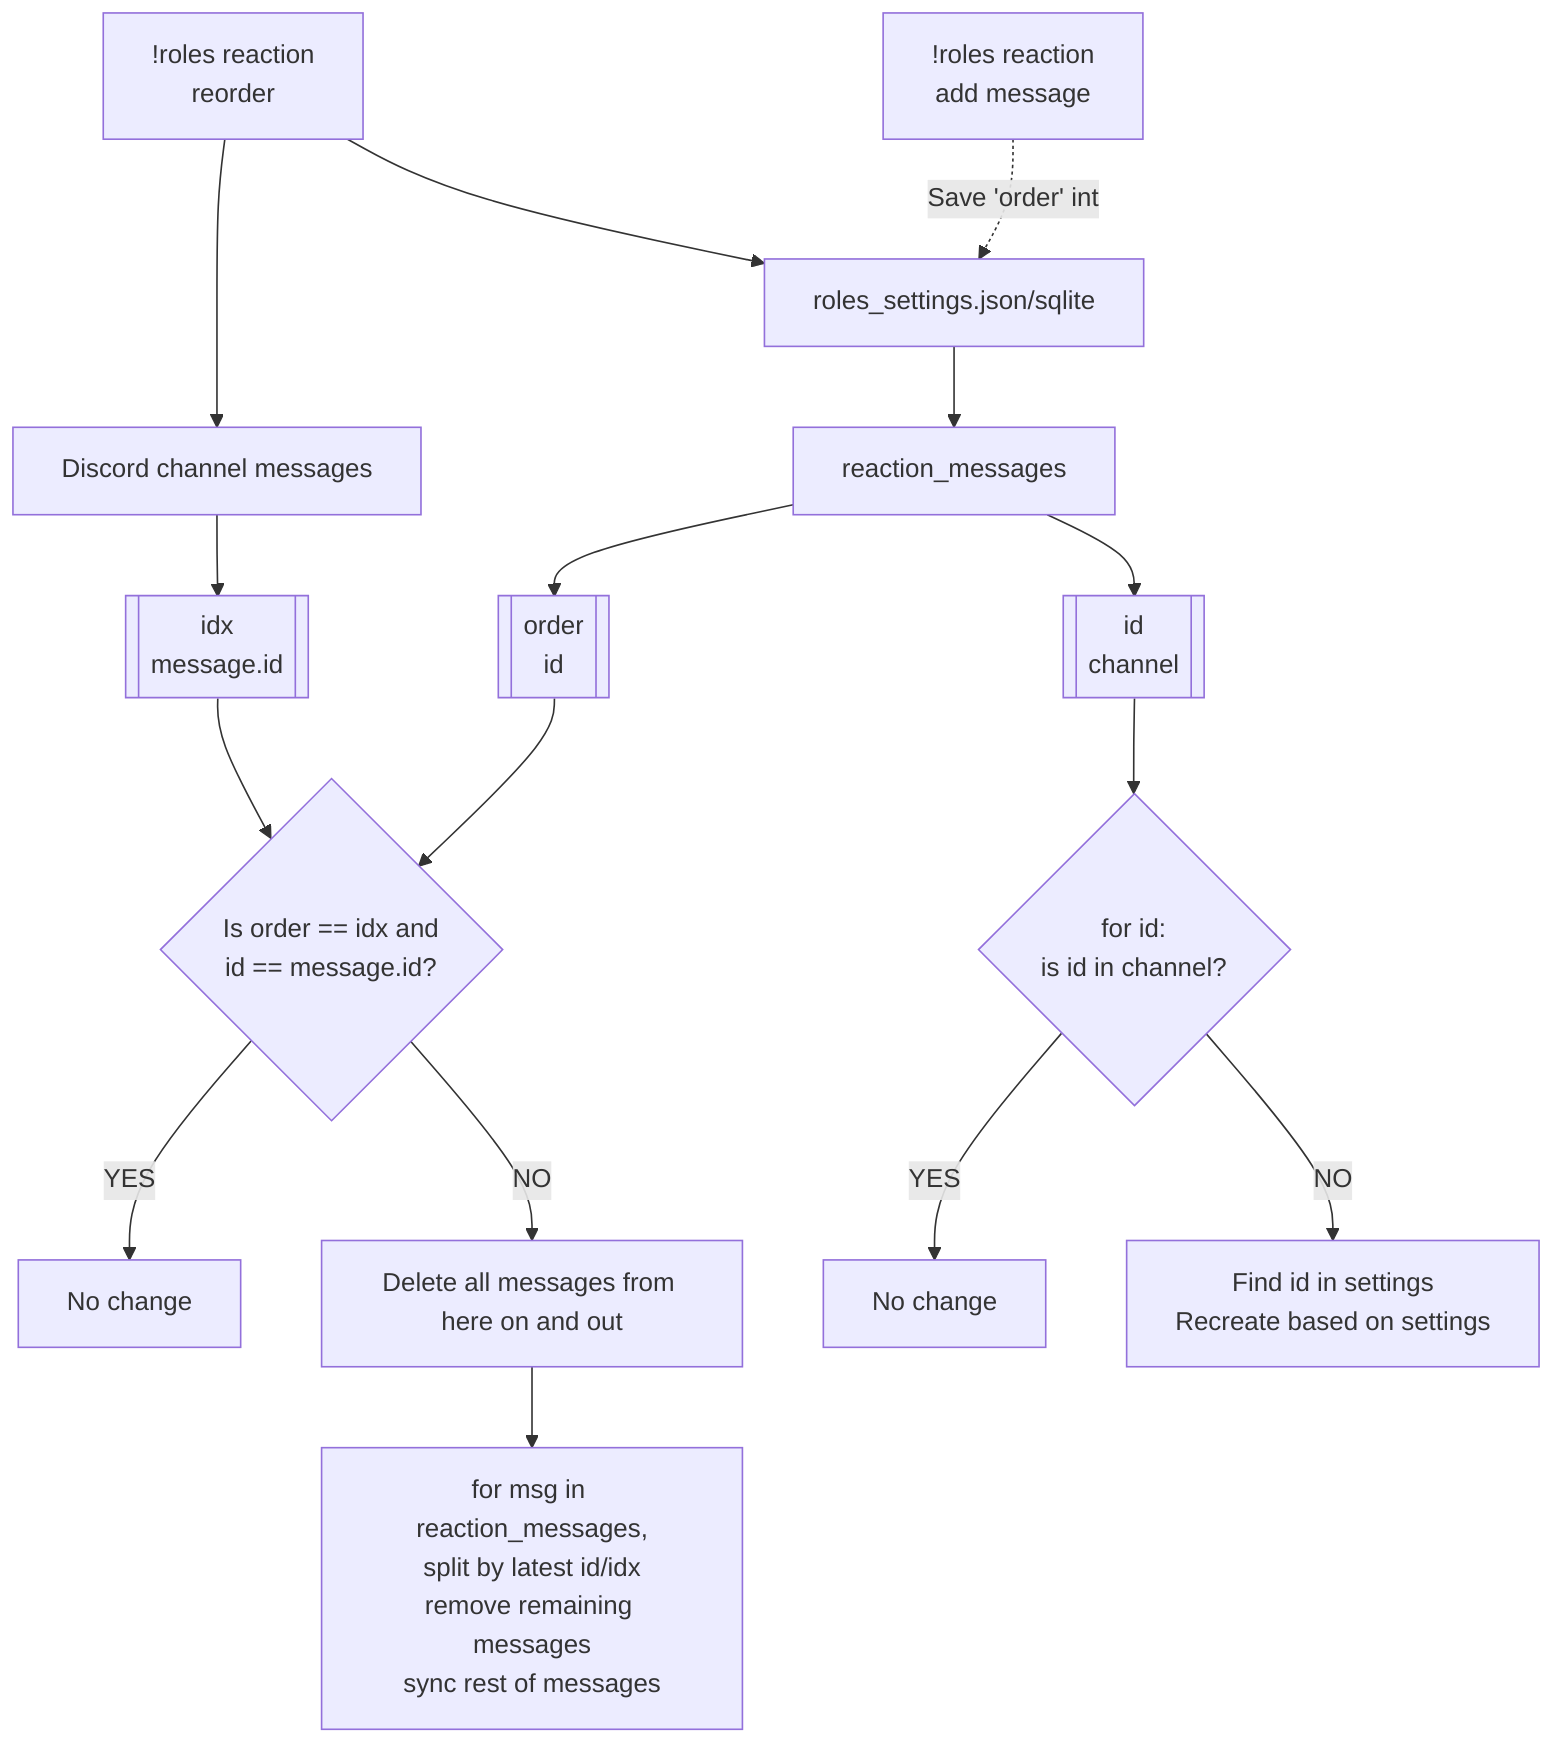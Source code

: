 flowchart TB
    A[!roles reaction\nadd message] -.Save 'order' int .-> AB[roles_settings.json/sqlite]
    B[!roles reaction\nreorder] --> AB
    AB --> AC[reaction_messages]
    B --> BA[Discord channel messages]
    AC --> AD[[order\nid]]
    BA --> BB[[idx\nmessage.id]]
    AD --> Z{Is order == idx and\nid == message.id?}
    BB --> Z
    Z -- YES --> Y[No change]
    Z -- NO --> C[Delete all messages from here on and out]
    C --> D[for msg in reaction_messages,\nsplit by latest id/idx\nremove remaining messages\nsync rest of messages]
    AC --> AE[[id\nchannel]]
    AE --> AEA{for id:\nis id in channel?}
    AEA -- YES --> AEZ[No change]
    AEA -- NO --> AEY[Find id in settings\nRecreate based on settings]